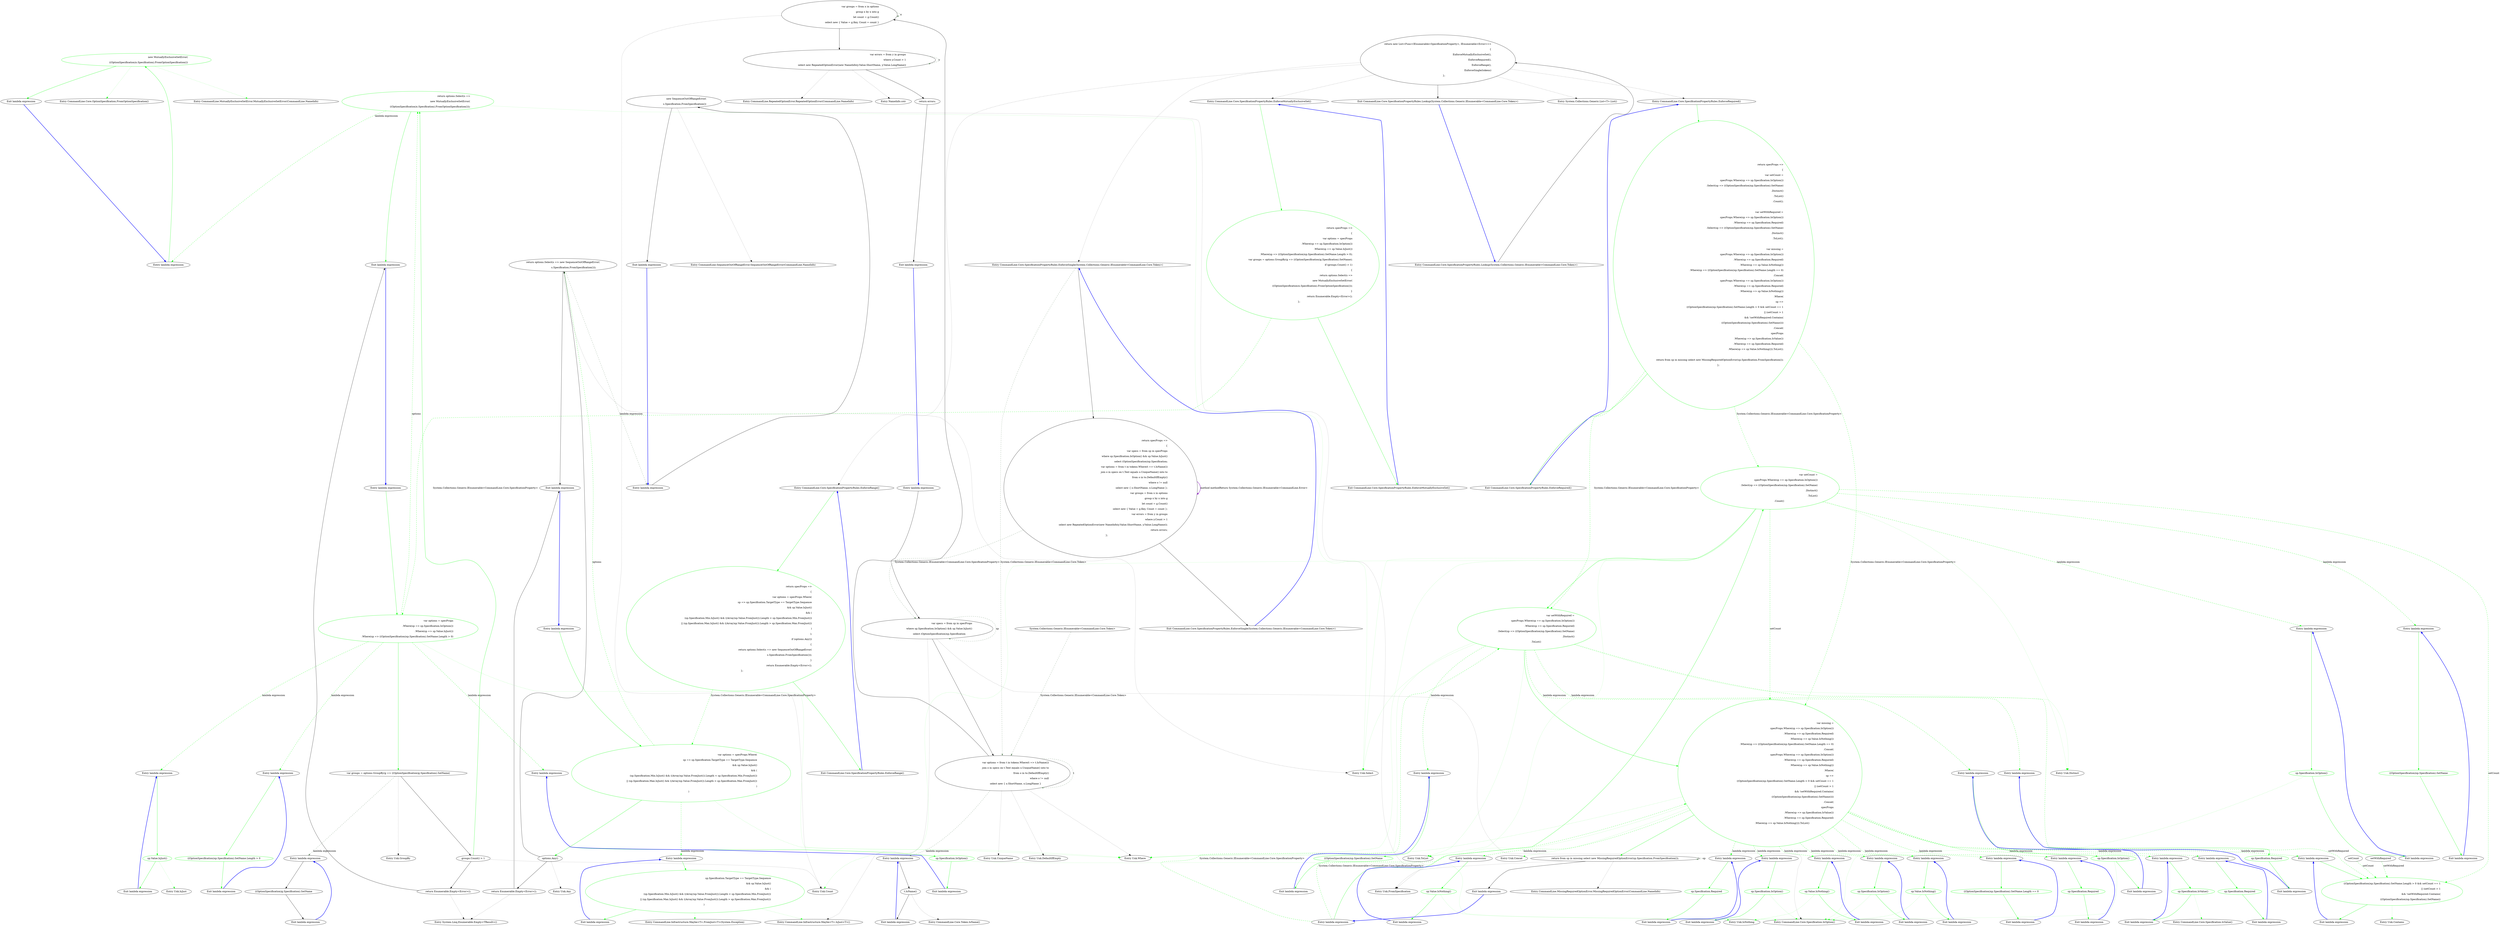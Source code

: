 digraph  {
m1_40 [label="Entry CommandLine.Core.OptionSpecification.FromOptionSpecification()", span="15-15", cluster="CommandLine.Core.OptionSpecification.FromOptionSpecification()", file="SpecificationPropertyRules.cs"];
m1_135 [label="Entry NameInfo.cstr", span="", cluster="NameInfo.cstr", file="SpecificationPropertyRules.cs"];
m1_4 [label="Entry CommandLine.Core.SpecificationPropertyRules.EnforceMutuallyExclusiveSet()", span="24-24", cluster="CommandLine.Core.SpecificationPropertyRules.EnforceMutuallyExclusiveSet()", file="SpecificationPropertyRules.cs"];
m1_8 [label="return specProps =>\r\n            {\r\n                var options = specProps\r\n                        .Where(sp => sp.Specification.IsOption())\r\n                        .Where(sp => sp.Value.IsJust())\r\n                        .Where(sp => ((OptionSpecification)sp.Specification).SetName.Length > 0);\r\n                    var groups = options.GroupBy(g => ((OptionSpecification)g.Specification).SetName);\r\n                    if (groups.Count() > 1)\r\n                    {\r\n                        return options.Select(s =>\r\n                            new MutuallyExclusiveSetError(\r\n                                ((OptionSpecification)s.Specification).FromOptionSpecification()));\r\n                    }\r\n                    return Enumerable.Empty<Error>();\r\n                };", span="26-40", cluster="CommandLine.Core.SpecificationPropertyRules.EnforceMutuallyExclusiveSet()", color=green, community=0, file="SpecificationPropertyRules.cs"];
m1_9 [label="Exit CommandLine.Core.SpecificationPropertyRules.EnforceMutuallyExclusiveSet()", span="24-24", cluster="CommandLine.Core.SpecificationPropertyRules.EnforceMutuallyExclusiveSet()", file="SpecificationPropertyRules.cs"];
m1_117 [label="Entry CommandLine.Infrastructure.Maybe<T>.IsJust<T>()", span="149-149", cluster="CommandLine.Infrastructure.Maybe<T>.IsJust<T>()", file="SpecificationPropertyRules.cs"];
m1_6 [label="Entry CommandLine.Core.SpecificationPropertyRules.EnforceRange()", span="86-86", cluster="CommandLine.Core.SpecificationPropertyRules.EnforceRange()", file="SpecificationPropertyRules.cs"];
m1_105 [label="return specProps =>\r\n                {\r\n                    var options = specProps.Where(\r\n                        sp => sp.Specification.TargetType == TargetType.Sequence\r\n                        && sp.Value.IsJust()\r\n                        && (\r\n                            (sp.Specification.Min.IsJust() && ((Array)sp.Value.FromJust()).Length < sp.Specification.Min.FromJust())\r\n                            || (sp.Specification.Max.IsJust() && ((Array)sp.Value.FromJust()).Length > sp.Specification.Max.FromJust())\r\n                        )\r\n                    );\r\n                    if (options.Any())\r\n                    {\r\n                        return options.Select(s => new SequenceOutOfRangeError(\r\n                            s.Specification.FromSpecification()));\r\n                    }\r\n                    return Enumerable.Empty<Error>();\r\n                };", span="88-104", cluster="CommandLine.Core.SpecificationPropertyRules.EnforceRange()", color=green, community=0, file="SpecificationPropertyRules.cs"];
m1_106 [label="Exit CommandLine.Core.SpecificationPropertyRules.EnforceRange()", span="86-86", cluster="CommandLine.Core.SpecificationPropertyRules.EnforceRange()", file="SpecificationPropertyRules.cs"];
m1_52 [label="Entry CommandLine.MissingRequiredOptionError.MissingRequiredOptionError(CommandLine.NameInfo)", span="291-291", cluster="CommandLine.MissingRequiredOptionError.MissingRequiredOptionError(CommandLine.NameInfo)", file="SpecificationPropertyRules.cs"];
m1_139 [label="Entry CommandLine.Core.Token.IsName()", span="68-68", cluster="CommandLine.Core.Token.IsName()", file="SpecificationPropertyRules.cs"];
m1_113 [label="Entry Unk.Any", span="", cluster="Unk.Any", file="SpecificationPropertyRules.cs"];
m1_98 [label="Entry CommandLine.Core.Specification.IsValue()", span="15-15", cluster="CommandLine.Core.Specification.IsValue()", file="SpecificationPropertyRules.cs"];
m1_17 [label="Entry Unk.Where", span="", cluster="Unk.Where", file="SpecificationPropertyRules.cs"];
m1_78 [label="Entry Unk.IsNothing", span="", cluster="Unk.IsNothing", file="SpecificationPropertyRules.cs"];
m1_21 [label="Entry System.Linq.Enumerable.Empty<TResult>()", span="0-0", cluster="System.Linq.Enumerable.Empty<TResult>()", file="SpecificationPropertyRules.cs"];
m1_53 [label="Entry Unk.FromSpecification", span="", cluster="Unk.FromSpecification", file="SpecificationPropertyRules.cs"];
m1_118 [label="Entry CommandLine.Infrastructure.Maybe<T>.FromJust<T>(System.Exception)", span="134-134", cluster="CommandLine.Infrastructure.Maybe<T>.FromJust<T>(System.Exception)", file="SpecificationPropertyRules.cs"];
m1_7 [label="Entry CommandLine.Core.SpecificationPropertyRules.EnforceSingle(System.Collections.Generic.IEnumerable<CommandLine.Core.Token>)", span="107-107", cluster="CommandLine.Core.SpecificationPropertyRules.EnforceSingle(System.Collections.Generic.IEnumerable<CommandLine.Core.Token>)", file="SpecificationPropertyRules.cs"];
m1_123 [label="return specProps =>\r\n                {\r\n                    var specs = from sp in specProps\r\n                                where sp.Specification.IsOption() && sp.Value.IsJust()\r\n                                select (OptionSpecification)sp.Specification;\r\n                    var options = from t in tokens.Where(t => t.IsName())\r\n                                  join o in specs on t.Text equals o.UniqueName() into to\r\n                                  from o in to.DefaultIfEmpty()\r\n                                  where o != null\r\n                                  select new { o.ShortName, o.LongName };\r\n                    var groups = from x in options\r\n                                 group x by x into g\r\n                                 let count = g.Count()\r\n                                 select new { Value = g.Key, Count = count };\r\n                    var errors = from y in groups\r\n                                 where y.Count > 1\r\n                                 select new RepeatedOptionError(new NameInfo(y.Value.ShortName, y.Value.LongName));\r\n                    return errors;\r\n                };", span="109-127", cluster="CommandLine.Core.SpecificationPropertyRules.EnforceSingle(System.Collections.Generic.IEnumerable<CommandLine.Core.Token>)", file="SpecificationPropertyRules.cs"];
m1_124 [label="Exit CommandLine.Core.SpecificationPropertyRules.EnforceSingle(System.Collections.Generic.IEnumerable<CommandLine.Core.Token>)", span="107-107", cluster="CommandLine.Core.SpecificationPropertyRules.EnforceSingle(System.Collections.Generic.IEnumerable<CommandLine.Core.Token>)", file="SpecificationPropertyRules.cs"];
m1_94 [label="Entry Unk.Contains", span="", cluster="Unk.Contains", file="SpecificationPropertyRules.cs"];
m1_122 [label="Entry CommandLine.SequenceOutOfRangeError.SequenceOutOfRangeError(CommandLine.NameInfo)", span="324-324", cluster="CommandLine.SequenceOutOfRangeError.SequenceOutOfRangeError(CommandLine.NameInfo)", file="SpecificationPropertyRules.cs"];
m1_0 [label="Entry CommandLine.Core.SpecificationPropertyRules.Lookup(System.Collections.Generic.IEnumerable<CommandLine.Core.Token>)", span="12-12", cluster="CommandLine.Core.SpecificationPropertyRules.Lookup(System.Collections.Generic.IEnumerable<CommandLine.Core.Token>)", file="SpecificationPropertyRules.cs"];
m1_1 [label="return new List<Func<IEnumerable<SpecificationProperty>, IEnumerable<Error>>>\r\n                {\r\n                    EnforceMutuallyExclusiveSet(),\r\n                    EnforceRequired(),\r\n                    EnforceRange(),\r\n                    EnforceSingle(tokens)\r\n                };", span="15-21", cluster="CommandLine.Core.SpecificationPropertyRules.Lookup(System.Collections.Generic.IEnumerable<CommandLine.Core.Token>)", file="SpecificationPropertyRules.cs"];
m1_2 [label="Exit CommandLine.Core.SpecificationPropertyRules.Lookup(System.Collections.Generic.IEnumerable<CommandLine.Core.Token>)", span="12-12", cluster="CommandLine.Core.SpecificationPropertyRules.Lookup(System.Collections.Generic.IEnumerable<CommandLine.Core.Token>)", file="SpecificationPropertyRules.cs"];
m1_125 [label="Entry lambda expression", span="109-127", cluster="lambda expression", file="SpecificationPropertyRules.cs"];
m1_11 [label="var options = specProps\r\n                        .Where(sp => sp.Specification.IsOption())\r\n                        .Where(sp => sp.Value.IsJust())\r\n                        .Where(sp => ((OptionSpecification)sp.Specification).SetName.Length > 0)", span="28-31", cluster="lambda expression", color=green, community=1, file="SpecificationPropertyRules.cs"];
m1_10 [label="Entry lambda expression", span="26-40", cluster="lambda expression", file="SpecificationPropertyRules.cs"];
m1_12 [label="var groups = options.GroupBy(g => ((OptionSpecification)g.Specification).SetName)", span="32-32", cluster="lambda expression", file="SpecificationPropertyRules.cs"];
m1_22 [label="Entry lambda expression", span="29-29", cluster="lambda expression", file="SpecificationPropertyRules.cs"];
m1_26 [label="Entry lambda expression", span="30-30", cluster="lambda expression", file="SpecificationPropertyRules.cs"];
m1_30 [label="Entry lambda expression", span="31-31", cluster="lambda expression", file="SpecificationPropertyRules.cs"];
m1_14 [label="return options.Select(s =>\r\n                            new MutuallyExclusiveSetError(\r\n                                ((OptionSpecification)s.Specification).FromOptionSpecification()));", span="35-37", cluster="lambda expression", color=green, community=0, file="SpecificationPropertyRules.cs"];
m1_13 [label="groups.Count() > 1", span="33-33", cluster="lambda expression", file="SpecificationPropertyRules.cs"];
m1_16 [label="Exit lambda expression", span="26-40", cluster="lambda expression", file="SpecificationPropertyRules.cs"];
m1_36 [label="Entry lambda expression", span="35-37", cluster="lambda expression", file="SpecificationPropertyRules.cs"];
m1_23 [label="sp.Specification.IsOption()", span="29-29", cluster="lambda expression", color=green, community=0, file="SpecificationPropertyRules.cs"];
m1_24 [label="Exit lambda expression", span="29-29", cluster="lambda expression", file="SpecificationPropertyRules.cs"];
m1_27 [label="sp.Value.IsJust()", span="30-30", cluster="lambda expression", color=green, community=0, file="SpecificationPropertyRules.cs"];
m1_28 [label="Exit lambda expression", span="30-30", cluster="lambda expression", file="SpecificationPropertyRules.cs"];
m1_31 [label="((OptionSpecification)sp.Specification).SetName.Length > 0", span="31-31", cluster="lambda expression", color=green, community=0, file="SpecificationPropertyRules.cs"];
m1_32 [label="Exit lambda expression", span="31-31", cluster="lambda expression", file="SpecificationPropertyRules.cs"];
m1_37 [label="new MutuallyExclusiveSetError(\r\n                                ((OptionSpecification)s.Specification).FromOptionSpecification())", span="36-37", cluster="lambda expression", color=green, community=0, file="SpecificationPropertyRules.cs"];
m1_38 [label="Exit lambda expression", span="35-37", cluster="lambda expression", file="SpecificationPropertyRules.cs"];
m1_44 [label="var setCount =\r\n                    specProps.Where(sp => sp.Specification.IsOption())\r\n                        .Select(sp => ((OptionSpecification)sp.Specification).SetName)\r\n                        .Distinct()\r\n                        .ToList()\r\n                        .Count()", span="47-52", cluster="lambda expression", color=green, community=0, file="SpecificationPropertyRules.cs"];
m1_45 [label="var setWithRequired =\r\n                    specProps.Where(sp => sp.Specification.IsOption())\r\n                        .Where(sp => sp.Specification.Required)\r\n                        .Select(sp => ((OptionSpecification)sp.Specification).SetName)\r\n                        .Distinct()\r\n                        .ToList()", span="54-59", cluster="lambda expression", color=green, community=0, file="SpecificationPropertyRules.cs"];
m1_46 [label="var missing =\r\n                    specProps.Where(sp => sp.Specification.IsOption())\r\n                        .Where(sp => sp.Specification.Required)\r\n                        .Where(sp => sp.Value.IsNothing())\r\n                        .Where(sp => ((OptionSpecification)sp.Specification).SetName.Length == 0)\r\n                        .Concat(\r\n                            specProps.Where(sp => sp.Specification.IsOption())\r\n                                .Where(sp => sp.Specification.Required)\r\n                                .Where(sp => sp.Value.IsNothing())\r\n                                .Where(\r\n                                    sp =>\r\n                                        ((OptionSpecification)sp.Specification).SetName.Length > 0 && setCount == 1\r\n                                        || (setCount > 1\r\n                                            && !setWithRequired.Contains(\r\n                                                ((OptionSpecification)sp.Specification).SetName))))\r\n                        .Concat(\r\n                            specProps\r\n                                .Where(sp => sp.Specification.IsValue())\r\n                                .Where(sp => sp.Specification.Required)\r\n                                .Where(sp => sp.Value.IsNothing())).ToList()", span="61-80", cluster="lambda expression", color=green, community=0, file="SpecificationPropertyRules.cs"];
m1_43 [label="Entry lambda expression", span="45-83", cluster="lambda expression", file="SpecificationPropertyRules.cs"];
m1_54 [label="Entry lambda expression", span="48-48", cluster="lambda expression", file="SpecificationPropertyRules.cs"];
m1_57 [label="Entry lambda expression", span="49-49", cluster="lambda expression", file="SpecificationPropertyRules.cs"];
m1_92 [label="((OptionSpecification)sp.Specification).SetName.Length > 0 && setCount == 1\r\n                                        || (setCount > 1\r\n                                            && !setWithRequired.Contains(\r\n                                                ((OptionSpecification)sp.Specification).SetName))", span="72-75", cluster="lambda expression", color=green, community=0, file="SpecificationPropertyRules.cs"];
m1_60 [label="Entry lambda expression", span="55-55", cluster="lambda expression", file="SpecificationPropertyRules.cs"];
m1_63 [label="Entry lambda expression", span="56-56", cluster="lambda expression", file="SpecificationPropertyRules.cs"];
m1_66 [label="Entry lambda expression", span="57-57", cluster="lambda expression", file="SpecificationPropertyRules.cs"];
m1_47 [label="return from sp in missing select new MissingRequiredOptionError(sp.Specification.FromSpecification());", span="82-82", cluster="lambda expression", file="SpecificationPropertyRules.cs"];
m1_69 [label="Entry lambda expression", span="62-62", cluster="lambda expression", file="SpecificationPropertyRules.cs"];
m1_72 [label="Entry lambda expression", span="63-63", cluster="lambda expression", file="SpecificationPropertyRules.cs"];
m1_75 [label="Entry lambda expression", span="64-64", cluster="lambda expression", file="SpecificationPropertyRules.cs"];
m1_79 [label="Entry lambda expression", span="65-65", cluster="lambda expression", file="SpecificationPropertyRules.cs"];
m1_82 [label="Entry lambda expression", span="67-67", cluster="lambda expression", file="SpecificationPropertyRules.cs"];
m1_85 [label="Entry lambda expression", span="68-68", cluster="lambda expression", file="SpecificationPropertyRules.cs"];
m1_88 [label="Entry lambda expression", span="69-69", cluster="lambda expression", file="SpecificationPropertyRules.cs"];
m1_91 [label="Entry lambda expression", span="71-75", cluster="lambda expression", file="SpecificationPropertyRules.cs"];
m1_95 [label="Entry lambda expression", span="78-78", cluster="lambda expression", file="SpecificationPropertyRules.cs"];
m1_99 [label="Entry lambda expression", span="79-79", cluster="lambda expression", file="SpecificationPropertyRules.cs"];
m1_102 [label="Entry lambda expression", span="80-80", cluster="lambda expression", file="SpecificationPropertyRules.cs"];
m1_93 [label="Exit lambda expression", span="71-75", cluster="lambda expression", file="SpecificationPropertyRules.cs"];
m1_55 [label="sp.Specification.IsOption()", span="48-48", cluster="lambda expression", color=green, community=0, file="SpecificationPropertyRules.cs"];
m1_56 [label="Exit lambda expression", span="48-48", cluster="lambda expression", file="SpecificationPropertyRules.cs"];
m1_58 [label="((OptionSpecification)sp.Specification).SetName", span="49-49", cluster="lambda expression", color=green, community=0, file="SpecificationPropertyRules.cs"];
m1_59 [label="Exit lambda expression", span="49-49", cluster="lambda expression", file="SpecificationPropertyRules.cs"];
m1_61 [label="sp.Specification.IsOption()", span="55-55", cluster="lambda expression", color=green, community=0, file="SpecificationPropertyRules.cs"];
m1_62 [label="Exit lambda expression", span="55-55", cluster="lambda expression", file="SpecificationPropertyRules.cs"];
m1_64 [label="sp.Specification.Required", span="56-56", cluster="lambda expression", color=green, community=0, file="SpecificationPropertyRules.cs"];
m1_65 [label="Exit lambda expression", span="56-56", cluster="lambda expression", file="SpecificationPropertyRules.cs"];
m1_67 [label="((OptionSpecification)sp.Specification).SetName", span="57-57", cluster="lambda expression", color=green, community=0, file="SpecificationPropertyRules.cs"];
m1_68 [label="Exit lambda expression", span="57-57", cluster="lambda expression", file="SpecificationPropertyRules.cs"];
m1_70 [label="sp.Specification.IsOption()", span="62-62", cluster="lambda expression", color=green, community=0, file="SpecificationPropertyRules.cs"];
m1_71 [label="Exit lambda expression", span="62-62", cluster="lambda expression", file="SpecificationPropertyRules.cs"];
m1_73 [label="sp.Specification.Required", span="63-63", cluster="lambda expression", color=green, community=0, file="SpecificationPropertyRules.cs"];
m1_74 [label="Exit lambda expression", span="63-63", cluster="lambda expression", file="SpecificationPropertyRules.cs"];
m1_76 [label="sp.Value.IsNothing()", span="64-64", cluster="lambda expression", color=green, community=0, file="SpecificationPropertyRules.cs"];
m1_77 [label="Exit lambda expression", span="64-64", cluster="lambda expression", file="SpecificationPropertyRules.cs"];
m1_80 [label="((OptionSpecification)sp.Specification).SetName.Length == 0", span="65-65", cluster="lambda expression", color=green, community=0, file="SpecificationPropertyRules.cs"];
m1_81 [label="Exit lambda expression", span="65-65", cluster="lambda expression", file="SpecificationPropertyRules.cs"];
m1_83 [label="sp.Specification.IsOption()", span="67-67", cluster="lambda expression", color=green, community=0, file="SpecificationPropertyRules.cs"];
m1_84 [label="Exit lambda expression", span="67-67", cluster="lambda expression", file="SpecificationPropertyRules.cs"];
m1_86 [label="sp.Specification.Required", span="68-68", cluster="lambda expression", color=green, community=0, file="SpecificationPropertyRules.cs"];
m1_87 [label="Exit lambda expression", span="68-68", cluster="lambda expression", file="SpecificationPropertyRules.cs"];
m1_89 [label="sp.Value.IsNothing()", span="69-69", cluster="lambda expression", color=green, community=0, file="SpecificationPropertyRules.cs"];
m1_90 [label="Exit lambda expression", span="69-69", cluster="lambda expression", file="SpecificationPropertyRules.cs"];
m1_96 [label="sp.Specification.IsValue()", span="78-78", cluster="lambda expression", color=green, community=0, file="SpecificationPropertyRules.cs"];
m1_97 [label="Exit lambda expression", span="78-78", cluster="lambda expression", file="SpecificationPropertyRules.cs"];
m1_100 [label="sp.Specification.Required", span="79-79", cluster="lambda expression", color=green, community=0, file="SpecificationPropertyRules.cs"];
m1_101 [label="Exit lambda expression", span="79-79", cluster="lambda expression", file="SpecificationPropertyRules.cs"];
m1_103 [label="sp.Value.IsNothing()", span="80-80", cluster="lambda expression", color=green, community=0, file="SpecificationPropertyRules.cs"];
m1_104 [label="Exit lambda expression", span="80-80", cluster="lambda expression", file="SpecificationPropertyRules.cs"];
m1_108 [label="var options = specProps.Where(\r\n                        sp => sp.Specification.TargetType == TargetType.Sequence\r\n                        && sp.Value.IsJust()\r\n                        && (\r\n                            (sp.Specification.Min.IsJust() && ((Array)sp.Value.FromJust()).Length < sp.Specification.Min.FromJust())\r\n                            || (sp.Specification.Max.IsJust() && ((Array)sp.Value.FromJust()).Length > sp.Specification.Max.FromJust())\r\n                        )\r\n                    )", span="90-97", cluster="lambda expression", color=green, community=0, file="SpecificationPropertyRules.cs"];
m1_107 [label="Entry lambda expression", span="88-104", cluster="lambda expression", file="SpecificationPropertyRules.cs"];
m1_109 [label="options.Any()", span="98-98", cluster="lambda expression", file="SpecificationPropertyRules.cs"];
m1_114 [label="Entry lambda expression", span="91-96", cluster="lambda expression", file="SpecificationPropertyRules.cs"];
m1_110 [label="return options.Select(s => new SequenceOutOfRangeError(\r\n                            s.Specification.FromSpecification()));", span="100-101", cluster="lambda expression", file="SpecificationPropertyRules.cs"];
m1_115 [label="sp.Specification.TargetType == TargetType.Sequence\r\n                        && sp.Value.IsJust()\r\n                        && (\r\n                            (sp.Specification.Min.IsJust() && ((Array)sp.Value.FromJust()).Length < sp.Specification.Min.FromJust())\r\n                            || (sp.Specification.Max.IsJust() && ((Array)sp.Value.FromJust()).Length > sp.Specification.Max.FromJust())\r\n                        )", span="91-96", cluster="lambda expression", color=green, community=1, file="SpecificationPropertyRules.cs"];
m1_116 [label="Exit lambda expression", span="91-96", cluster="lambda expression", file="SpecificationPropertyRules.cs"];
m1_33 [label="Entry lambda expression", span="32-32", cluster="lambda expression", file="SpecificationPropertyRules.cs"];
m1_127 [label="var options = from t in tokens.Where(t => t.IsName())\r\n                                  join o in specs on t.Text equals o.UniqueName() into to\r\n                                  from o in to.DefaultIfEmpty()\r\n                                  where o != null\r\n                                  select new { o.ShortName, o.LongName }", span="114-118", cluster="lambda expression", file="SpecificationPropertyRules.cs"];
m1_15 [label="return Enumerable.Empty<Error>();", span="39-39", cluster="lambda expression", file="SpecificationPropertyRules.cs"];
m1_126 [label="var specs = from sp in specProps\r\n                                where sp.Specification.IsOption() && sp.Value.IsJust()\r\n                                select (OptionSpecification)sp.Specification", span="111-113", cluster="lambda expression", file="SpecificationPropertyRules.cs"];
m1_48 [label="Exit lambda expression", span="45-83", cluster="lambda expression", file="SpecificationPropertyRules.cs"];
m1_128 [label="var groups = from x in options\r\n                                 group x by x into g\r\n                                 let count = g.Count()\r\n                                 select new { Value = g.Key, Count = count }", span="119-122", cluster="lambda expression", file="SpecificationPropertyRules.cs"];
m1_112 [label="Exit lambda expression", span="88-104", cluster="lambda expression", file="SpecificationPropertyRules.cs"];
m1_111 [label="return Enumerable.Empty<Error>();", span="103-103", cluster="lambda expression", file="SpecificationPropertyRules.cs"];
m1_119 [label="Entry lambda expression", span="100-101", cluster="lambda expression", file="SpecificationPropertyRules.cs"];
m1_35 [label="Exit lambda expression", span="32-32", cluster="lambda expression", file="SpecificationPropertyRules.cs"];
m1_34 [label="((OptionSpecification)g.Specification).SetName", span="32-32", cluster="lambda expression", file="SpecificationPropertyRules.cs"];
m1_136 [label="Entry lambda expression", span="114-114", cluster="lambda expression", file="SpecificationPropertyRules.cs"];
m1_129 [label="var errors = from y in groups\r\n                                 where y.Count > 1\r\n                                 select new RepeatedOptionError(new NameInfo(y.Value.ShortName, y.Value.LongName))", span="123-125", cluster="lambda expression", file="SpecificationPropertyRules.cs"];
m1_120 [label="new SequenceOutOfRangeError(\r\n                            s.Specification.FromSpecification())", span="100-101", cluster="lambda expression", file="SpecificationPropertyRules.cs"];
m1_121 [label="Exit lambda expression", span="100-101", cluster="lambda expression", file="SpecificationPropertyRules.cs"];
m1_138 [label="Exit lambda expression", span="114-114", cluster="lambda expression", file="SpecificationPropertyRules.cs"];
m1_137 [label="t.IsName()", span="114-114", cluster="lambda expression", file="SpecificationPropertyRules.cs"];
m1_130 [label="return errors;", span="126-126", cluster="lambda expression", file="SpecificationPropertyRules.cs"];
m1_131 [label="Exit lambda expression", span="109-127", cluster="lambda expression", file="SpecificationPropertyRules.cs"];
m1_134 [label="Entry CommandLine.RepeatedOptionError.RepeatedOptionError(CommandLine.NameInfo)", span="335-335", cluster="CommandLine.RepeatedOptionError.RepeatedOptionError(CommandLine.NameInfo)", file="SpecificationPropertyRules.cs"];
m1_51 [label="Entry Unk.Concat", span="", cluster="Unk.Concat", file="SpecificationPropertyRules.cs"];
m1_5 [label="Entry CommandLine.Core.SpecificationPropertyRules.EnforceRequired()", span="43-43", cluster="CommandLine.Core.SpecificationPropertyRules.EnforceRequired()", file="SpecificationPropertyRules.cs"];
m1_41 [label="return specProps =>\r\n            {\r\n                var setCount =\r\n                    specProps.Where(sp => sp.Specification.IsOption())\r\n                        .Select(sp => ((OptionSpecification)sp.Specification).SetName)\r\n                        .Distinct()\r\n                        .ToList()\r\n                        .Count();\r\n\r\n                var setWithRequired =\r\n                    specProps.Where(sp => sp.Specification.IsOption())\r\n                        .Where(sp => sp.Specification.Required)\r\n                        .Select(sp => ((OptionSpecification)sp.Specification).SetName)\r\n                        .Distinct()\r\n                        .ToList();\r\n\r\n                var missing =\r\n                    specProps.Where(sp => sp.Specification.IsOption())\r\n                        .Where(sp => sp.Specification.Required)\r\n                        .Where(sp => sp.Value.IsNothing())\r\n                        .Where(sp => ((OptionSpecification)sp.Specification).SetName.Length == 0)\r\n                        .Concat(\r\n                            specProps.Where(sp => sp.Specification.IsOption())\r\n                                .Where(sp => sp.Specification.Required)\r\n                                .Where(sp => sp.Value.IsNothing())\r\n                                .Where(\r\n                                    sp =>\r\n                                        ((OptionSpecification)sp.Specification).SetName.Length > 0 && setCount == 1\r\n                                        || (setCount > 1\r\n                                            && !setWithRequired.Contains(\r\n                                                ((OptionSpecification)sp.Specification).SetName))))\r\n                        .Concat(\r\n                            specProps\r\n                                .Where(sp => sp.Specification.IsValue())\r\n                                .Where(sp => sp.Specification.Required)\r\n                                .Where(sp => sp.Value.IsNothing())).ToList();\r\n\r\n                return from sp in missing select new MissingRequiredOptionError(sp.Specification.FromSpecification());\r\n            };", span="45-83", cluster="CommandLine.Core.SpecificationPropertyRules.EnforceRequired()", color=green, community=0, file="SpecificationPropertyRules.cs"];
m1_42 [label="Exit CommandLine.Core.SpecificationPropertyRules.EnforceRequired()", span="43-43", cluster="CommandLine.Core.SpecificationPropertyRules.EnforceRequired()", file="SpecificationPropertyRules.cs"];
m1_20 [label="Entry Unk.Select", span="", cluster="Unk.Select", file="SpecificationPropertyRules.cs"];
m1_29 [label="Entry Unk.IsJust", span="", cluster="Unk.IsJust", file="SpecificationPropertyRules.cs"];
m1_132 [label="Entry Unk.UniqueName", span="", cluster="Unk.UniqueName", file="SpecificationPropertyRules.cs"];
m1_50 [label="Entry Unk.ToList", span="", cluster="Unk.ToList", file="SpecificationPropertyRules.cs"];
m1_39 [label="Entry CommandLine.MutuallyExclusiveSetError.MutuallyExclusiveSetError(CommandLine.NameInfo)", span="302-302", cluster="CommandLine.MutuallyExclusiveSetError.MutuallyExclusiveSetError(CommandLine.NameInfo)", file="SpecificationPropertyRules.cs"];
m1_133 [label="Entry Unk.DefaultIfEmpty", span="", cluster="Unk.DefaultIfEmpty", file="SpecificationPropertyRules.cs"];
m1_25 [label="Entry CommandLine.Core.Specification.IsOption()", span="10-10", cluster="CommandLine.Core.Specification.IsOption()", file="SpecificationPropertyRules.cs"];
m1_3 [label="Entry System.Collections.Generic.List<T>.List()", span="0-0", cluster="System.Collections.Generic.List<T>.List()", file="SpecificationPropertyRules.cs"];
m1_49 [label="Entry Unk.Distinct", span="", cluster="Unk.Distinct", file="SpecificationPropertyRules.cs"];
m1_18 [label="Entry Unk.GroupBy", span="", cluster="Unk.GroupBy", file="SpecificationPropertyRules.cs"];
m1_19 [label="Entry Unk.Count", span="", cluster="Unk.Count", file="SpecificationPropertyRules.cs"];
m1_140 [label=setCount, span="", file="SpecificationPropertyRules.cs"];
m1_141 [label=setWithRequired, span="", file="SpecificationPropertyRules.cs"];
m1_142 [label="System.Collections.Generic.IEnumerable<CommandLine.Core.Token>", span="", file="SpecificationPropertyRules.cs"];
m1_4 -> m1_8  [key=0, style=solid, color=green];
m1_8 -> m1_9  [key=0, style=solid, color=green];
m1_8 -> m1_11  [key=1, style=dashed, color=green, label="System.Collections.Generic.IEnumerable<CommandLine.Core.SpecificationProperty>"];
m1_9 -> m1_4  [key=0, style=bold, color=blue];
m1_6 -> m1_105  [key=0, style=solid, color=green];
m1_105 -> m1_106  [key=0, style=solid, color=green];
m1_105 -> m1_108  [key=1, style=dashed, color=green, label="System.Collections.Generic.IEnumerable<CommandLine.Core.SpecificationProperty>"];
m1_106 -> m1_6  [key=0, style=bold, color=blue];
m1_7 -> m1_127  [key=1, style=dashed, color=darkseagreen4, label="System.Collections.Generic.IEnumerable<CommandLine.Core.Token>"];
m1_7 -> m1_123  [key=0, style=solid];
m1_123 -> m1_126  [key=1, style=dashed, color=darkseagreen4, label="System.Collections.Generic.IEnumerable<CommandLine.Core.SpecificationProperty>"];
m1_123 -> m1_123  [key=3, color=darkorchid, style=bold, label="method methodReturn System.Collections.Generic.IEnumerable<CommandLine.Error> "];
m1_123 -> m1_124  [key=0, style=solid];
m1_124 -> m1_7  [key=0, style=bold, color=blue];
m1_0 -> m1_1  [key=0, style=solid];
m1_1 -> m1_4  [key=2, style=dotted];
m1_1 -> m1_5  [key=2, style=dotted];
m1_1 -> m1_6  [key=2, style=dotted];
m1_1 -> m1_2  [key=0, style=solid];
m1_1 -> m1_3  [key=2, style=dotted];
m1_1 -> m1_7  [key=2, style=dotted];
m1_2 -> m1_0  [key=0, style=bold, color=blue];
m1_125 -> m1_126  [key=0, style=solid];
m1_11 -> m1_12  [key=0, style=solid, color=green];
m1_11 -> m1_17  [key=2, style=dotted, color=green];
m1_11 -> m1_22  [key=1, style=dashed, color=green, label="lambda expression"];
m1_11 -> m1_26  [key=1, style=dashed, color=green, label="lambda expression"];
m1_11 -> m1_30  [key=1, style=dashed, color=green, label="lambda expression"];
m1_11 -> m1_14  [key=1, style=dashed, color=green, label=options];
m1_10 -> m1_11  [key=0, style=solid, color=green];
m1_12 -> m1_13  [key=0, style=solid];
m1_12 -> m1_18  [key=2, style=dotted];
m1_12 -> m1_33  [key=1, style=dashed, color=darkseagreen4, label="lambda expression"];
m1_22 -> m1_23  [key=0, style=solid, color=green];
m1_26 -> m1_27  [key=0, style=solid, color=green];
m1_30 -> m1_31  [key=0, style=solid, color=green];
m1_14 -> m1_16  [key=0, style=solid, color=green];
m1_14 -> m1_20  [key=2, style=dotted, color=green];
m1_14 -> m1_36  [key=1, style=dashed, color=green, label="lambda expression"];
m1_13 -> m1_14  [key=0, style=solid, color=green];
m1_13 -> m1_15  [key=0, style=solid];
m1_13 -> m1_19  [key=2, style=dotted];
m1_16 -> m1_10  [key=0, style=bold, color=blue];
m1_36 -> m1_37  [key=0, style=solid, color=green];
m1_23 -> m1_24  [key=0, style=solid, color=green];
m1_23 -> m1_25  [key=2, style=dotted, color=green];
m1_24 -> m1_22  [key=0, style=bold, color=blue];
m1_27 -> m1_28  [key=0, style=solid, color=green];
m1_27 -> m1_29  [key=2, style=dotted, color=green];
m1_28 -> m1_26  [key=0, style=bold, color=blue];
m1_31 -> m1_32  [key=0, style=solid, color=green];
m1_32 -> m1_30  [key=0, style=bold, color=blue];
m1_37 -> m1_38  [key=0, style=solid, color=green];
m1_37 -> m1_39  [key=2, style=dotted, color=green];
m1_37 -> m1_40  [key=2, style=dotted, color=green];
m1_38 -> m1_36  [key=0, style=bold, color=blue];
m1_44 -> m1_45  [key=0, style=solid, color=green];
m1_44 -> m1_17  [key=2, style=dotted, color=green];
m1_44 -> m1_20  [key=2, style=dotted, color=green];
m1_44 -> m1_49  [key=2, style=dotted, color=green];
m1_44 -> m1_50  [key=2, style=dotted, color=green];
m1_44 -> m1_19  [key=2, style=dotted, color=green];
m1_44 -> m1_54  [key=1, style=dashed, color=green, label="lambda expression"];
m1_44 -> m1_57  [key=1, style=dashed, color=green, label="lambda expression"];
m1_44 -> m1_46  [key=1, style=dashed, color=green, label=setCount];
m1_44 -> m1_92  [key=1, style=dashed, color=green, label=setCount];
m1_45 -> m1_46  [key=0, style=solid, color=green];
m1_45 -> m1_17  [key=2, style=dotted, color=green];
m1_45 -> m1_20  [key=2, style=dotted, color=green];
m1_45 -> m1_49  [key=2, style=dotted, color=green];
m1_45 -> m1_50  [key=2, style=dotted, color=green];
m1_45 -> m1_60  [key=1, style=dashed, color=green, label="lambda expression"];
m1_45 -> m1_63  [key=1, style=dashed, color=green, label="lambda expression"];
m1_45 -> m1_66  [key=1, style=dashed, color=green, label="lambda expression"];
m1_45 -> m1_92  [key=1, style=dashed, color=green, label=setWithRequired];
m1_46 -> m1_47  [key=0, style=solid, color=green];
m1_46 -> m1_17  [key=2, style=dotted, color=green];
m1_46 -> m1_51  [key=2, style=dotted, color=green];
m1_46 -> m1_50  [key=2, style=dotted, color=green];
m1_46 -> m1_69  [key=1, style=dashed, color=green, label="lambda expression"];
m1_46 -> m1_72  [key=1, style=dashed, color=green, label="lambda expression"];
m1_46 -> m1_75  [key=1, style=dashed, color=green, label="lambda expression"];
m1_46 -> m1_79  [key=1, style=dashed, color=green, label="lambda expression"];
m1_46 -> m1_82  [key=1, style=dashed, color=green, label="lambda expression"];
m1_46 -> m1_85  [key=1, style=dashed, color=green, label="lambda expression"];
m1_46 -> m1_88  [key=1, style=dashed, color=green, label="lambda expression"];
m1_46 -> m1_91  [key=1, style=dashed, color=green, label="lambda expression"];
m1_46 -> m1_95  [key=1, style=dashed, color=green, label="lambda expression"];
m1_46 -> m1_99  [key=1, style=dashed, color=green, label="lambda expression"];
m1_46 -> m1_102  [key=1, style=dashed, color=green, label="lambda expression"];
m1_43 -> m1_44  [key=0, style=solid, color=green];
m1_43 -> m1_45  [key=1, style=dashed, color=green, label="System.Collections.Generic.IEnumerable<CommandLine.Core.SpecificationProperty>"];
m1_43 -> m1_46  [key=1, style=dashed, color=green, label="System.Collections.Generic.IEnumerable<CommandLine.Core.SpecificationProperty>"];
m1_54 -> m1_55  [key=0, style=solid, color=green];
m1_57 -> m1_58  [key=0, style=solid, color=green];
m1_92 -> m1_93  [key=0, style=solid, color=green];
m1_92 -> m1_94  [key=2, style=dotted, color=green];
m1_60 -> m1_61  [key=0, style=solid, color=green];
m1_63 -> m1_64  [key=0, style=solid, color=green];
m1_66 -> m1_67  [key=0, style=solid, color=green];
m1_47 -> m1_47  [key=1, style=dashed, color=darkseagreen4, label=sp];
m1_47 -> m1_48  [key=0, style=solid];
m1_47 -> m1_52  [key=2, style=dotted];
m1_47 -> m1_53  [key=2, style=dotted];
m1_69 -> m1_70  [key=0, style=solid, color=green];
m1_72 -> m1_73  [key=0, style=solid, color=green];
m1_75 -> m1_76  [key=0, style=solid, color=green];
m1_79 -> m1_80  [key=0, style=solid, color=green];
m1_82 -> m1_83  [key=0, style=solid, color=green];
m1_85 -> m1_86  [key=0, style=solid, color=green];
m1_88 -> m1_89  [key=0, style=solid, color=green];
m1_91 -> m1_92  [key=0, style=solid, color=green];
m1_95 -> m1_96  [key=0, style=solid, color=green];
m1_99 -> m1_100  [key=0, style=solid, color=green];
m1_102 -> m1_103  [key=0, style=solid, color=green];
m1_93 -> m1_91  [key=0, style=bold, color=blue];
m1_55 -> m1_56  [key=0, style=solid, color=green];
m1_55 -> m1_25  [key=2, style=dotted, color=green];
m1_56 -> m1_54  [key=0, style=bold, color=blue];
m1_58 -> m1_59  [key=0, style=solid, color=green];
m1_59 -> m1_57  [key=0, style=bold, color=blue];
m1_61 -> m1_62  [key=0, style=solid, color=green];
m1_61 -> m1_25  [key=2, style=dotted, color=green];
m1_62 -> m1_60  [key=0, style=bold, color=blue];
m1_64 -> m1_65  [key=0, style=solid, color=green];
m1_65 -> m1_63  [key=0, style=bold, color=blue];
m1_67 -> m1_68  [key=0, style=solid, color=green];
m1_68 -> m1_66  [key=0, style=bold, color=blue];
m1_70 -> m1_71  [key=0, style=solid, color=green];
m1_70 -> m1_25  [key=2, style=dotted, color=green];
m1_71 -> m1_69  [key=0, style=bold, color=blue];
m1_73 -> m1_74  [key=0, style=solid, color=green];
m1_74 -> m1_72  [key=0, style=bold, color=blue];
m1_76 -> m1_77  [key=0, style=solid, color=green];
m1_76 -> m1_78  [key=2, style=dotted, color=green];
m1_77 -> m1_75  [key=0, style=bold, color=blue];
m1_80 -> m1_81  [key=0, style=solid, color=green];
m1_81 -> m1_79  [key=0, style=bold, color=blue];
m1_83 -> m1_84  [key=0, style=solid, color=green];
m1_83 -> m1_25  [key=2, style=dotted, color=green];
m1_84 -> m1_82  [key=0, style=bold, color=blue];
m1_86 -> m1_87  [key=0, style=solid, color=green];
m1_87 -> m1_85  [key=0, style=bold, color=blue];
m1_89 -> m1_90  [key=0, style=solid, color=green];
m1_89 -> m1_78  [key=2, style=dotted, color=green];
m1_90 -> m1_88  [key=0, style=bold, color=blue];
m1_96 -> m1_97  [key=0, style=solid, color=green];
m1_96 -> m1_98  [key=2, style=dotted, color=green];
m1_97 -> m1_95  [key=0, style=bold, color=blue];
m1_100 -> m1_101  [key=0, style=solid, color=green];
m1_101 -> m1_99  [key=0, style=bold, color=blue];
m1_103 -> m1_104  [key=0, style=solid, color=green];
m1_103 -> m1_78  [key=2, style=dotted, color=green];
m1_104 -> m1_102  [key=0, style=bold, color=blue];
m1_108 -> m1_109  [key=0, style=solid, color=green];
m1_108 -> m1_17  [key=2, style=dotted, color=green];
m1_108 -> m1_114  [key=1, style=dashed, color=green, label="lambda expression"];
m1_108 -> m1_110  [key=1, style=dashed, color=green, label=options];
m1_107 -> m1_108  [key=0, style=solid, color=green];
m1_109 -> m1_110  [key=0, style=solid];
m1_109 -> m1_111  [key=0, style=solid];
m1_109 -> m1_113  [key=2, style=dotted];
m1_114 -> m1_115  [key=0, style=solid, color=green];
m1_110 -> m1_20  [key=2, style=dotted];
m1_110 -> m1_112  [key=0, style=solid];
m1_110 -> m1_119  [key=1, style=dashed, color=darkseagreen4, label="lambda expression"];
m1_115 -> m1_116  [key=0, style=solid, color=green];
m1_115 -> m1_117  [key=2, style=dotted, color=green];
m1_115 -> m1_118  [key=2, style=dotted, color=green];
m1_116 -> m1_114  [key=0, style=bold, color=blue];
m1_33 -> m1_34  [key=0, style=solid];
m1_127 -> m1_17  [key=2, style=dotted];
m1_127 -> m1_127  [key=1, style=dashed, color=darkseagreen4, label=t];
m1_127 -> m1_128  [key=0, style=solid];
m1_127 -> m1_132  [key=2, style=dotted];
m1_127 -> m1_133  [key=2, style=dotted];
m1_127 -> m1_136  [key=1, style=dashed, color=darkseagreen4, label="lambda expression"];
m1_15 -> m1_16  [key=0, style=solid];
m1_15 -> m1_21  [key=2, style=dotted];
m1_126 -> m1_25  [key=2, style=dotted];
m1_126 -> m1_117  [key=2, style=dotted];
m1_126 -> m1_127  [key=0, style=solid];
m1_126 -> m1_126  [key=1, style=dashed, color=darkseagreen4, label=sp];
m1_48 -> m1_43  [key=0, style=bold, color=blue];
m1_128 -> m1_19  [key=2, style=dotted];
m1_128 -> m1_128  [key=1, style=dashed, color=darkseagreen4, label=x];
m1_128 -> m1_129  [key=0, style=solid];
m1_112 -> m1_107  [key=0, style=bold, color=blue];
m1_111 -> m1_112  [key=0, style=solid];
m1_111 -> m1_21  [key=2, style=dotted];
m1_119 -> m1_120  [key=0, style=solid];
m1_35 -> m1_33  [key=0, style=bold, color=blue];
m1_34 -> m1_35  [key=0, style=solid];
m1_136 -> m1_137  [key=0, style=solid];
m1_129 -> m1_129  [key=1, style=dashed, color=darkseagreen4, label=y];
m1_129 -> m1_130  [key=0, style=solid];
m1_129 -> m1_134  [key=2, style=dotted];
m1_129 -> m1_135  [key=2, style=dotted];
m1_120 -> m1_53  [key=2, style=dotted];
m1_120 -> m1_121  [key=0, style=solid];
m1_120 -> m1_122  [key=2, style=dotted];
m1_121 -> m1_119  [key=0, style=bold, color=blue];
m1_138 -> m1_136  [key=0, style=bold, color=blue];
m1_137 -> m1_138  [key=0, style=solid];
m1_137 -> m1_139  [key=2, style=dotted];
m1_130 -> m1_131  [key=0, style=solid];
m1_131 -> m1_125  [key=0, style=bold, color=blue];
m1_5 -> m1_41  [key=0, style=solid, color=green];
m1_41 -> m1_42  [key=0, style=solid, color=green];
m1_41 -> m1_44  [key=1, style=dashed, color=green, label="System.Collections.Generic.IEnumerable<CommandLine.Core.SpecificationProperty>"];
m1_41 -> m1_45  [key=1, style=dashed, color=green, label="System.Collections.Generic.IEnumerable<CommandLine.Core.SpecificationProperty>"];
m1_41 -> m1_46  [key=1, style=dashed, color=green, label="System.Collections.Generic.IEnumerable<CommandLine.Core.SpecificationProperty>"];
m1_42 -> m1_5  [key=0, style=bold, color=blue];
m1_140 -> m1_92  [key=1, style=dashed, color=green, label=setCount];
m1_141 -> m1_92  [key=1, style=dashed, color=green, label=setWithRequired];
m1_142 -> m1_127  [key=1, style=dashed, color=darkseagreen4, label="System.Collections.Generic.IEnumerable<CommandLine.Core.Token>"];
}
